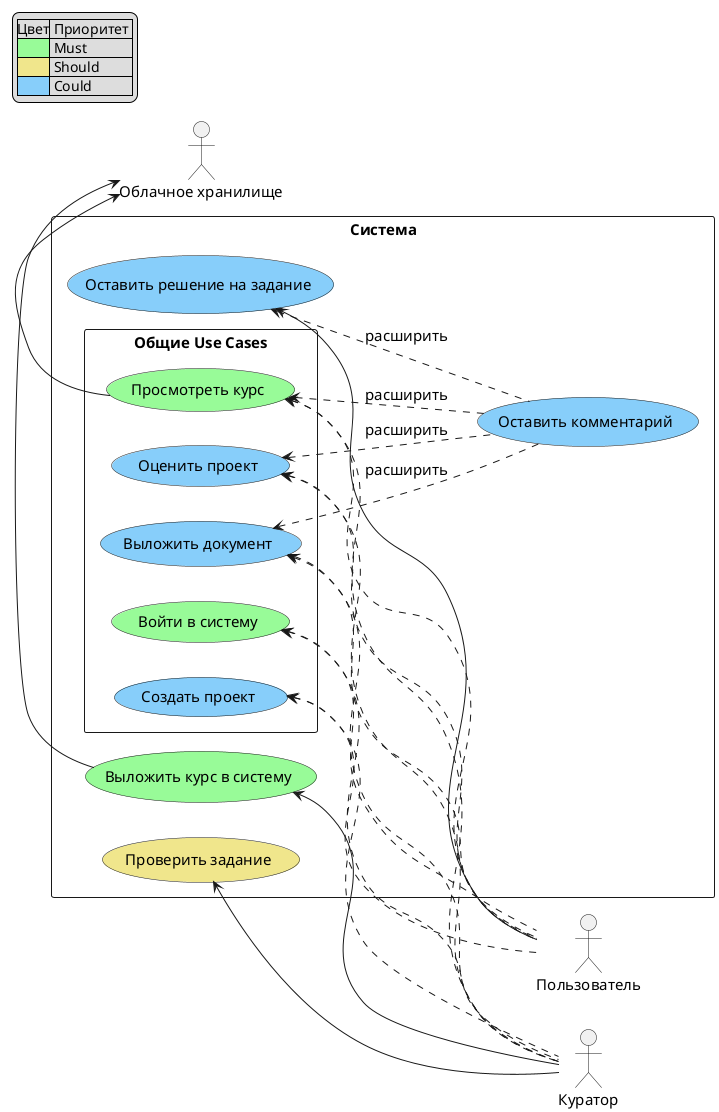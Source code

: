 @startuml
left to right direction
legend top left
    |Цвет| Приоритет |
    |<#palegreen>| Must|
    |<#Khaki>| Should |
    |<#LightSkyBlue>| Could |
endlegend
skinparam defaultFontSize 15

actor Пользователь as user
actor Куратор as curator
actor "Облачное хранилище" as cloud_storage

rectangle Система {
  rectangle "Общие Use Cases" {
    usecase (Войти в систему) as login #palegreen
    usecase (Просмотреть курс) as watch_course #palegreen
    usecase (Создать проект) as create_project #LightSkyBlue
    usecase (Оценить проект) as grade_project #LightSkyBlue
    usecase (Выложить документ) as create_document #LightSkyBlue
  }

  usecase (Оставить решение на задание) as solve_task #LightSkyBlue
  usecase (Оставить комментарий) as set_comment #LightSkyBlue
  usecase (Выложить курс в систему) as create_course #palegreen
  usecase (Проверить задание) as check_task #Khaki

  user --> solve_task

  curator --> create_course
  curator --> check_task

  login <.. user
  login <.. curator

  watch_course <.. user
  watch_course <.. curator

  create_project <.. user
  create_project <.. curator

  grade_project <.. user
  grade_project <.. curator

  create_document <.. user
  create_document <.. curator

  create_course -> cloud_storage
  watch_course -> cloud_storage

  watch_course <.. set_comment : расширить
  grade_project <.. set_comment : расширить
  solve_task <.. set_comment : расширить
  create_document <.. set_comment : расширить
}

@enduml

